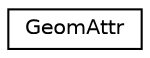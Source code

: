 digraph "Graphical Class Hierarchy"
{
  edge [fontname="Helvetica",fontsize="10",labelfontname="Helvetica",labelfontsize="10"];
  node [fontname="Helvetica",fontsize="10",shape=record];
  rankdir="LR";
  Node1 [label="GeomAttr",height=0.2,width=0.4,color="black", fillcolor="white", style="filled",URL="$class_geom_attr.html"];
}
